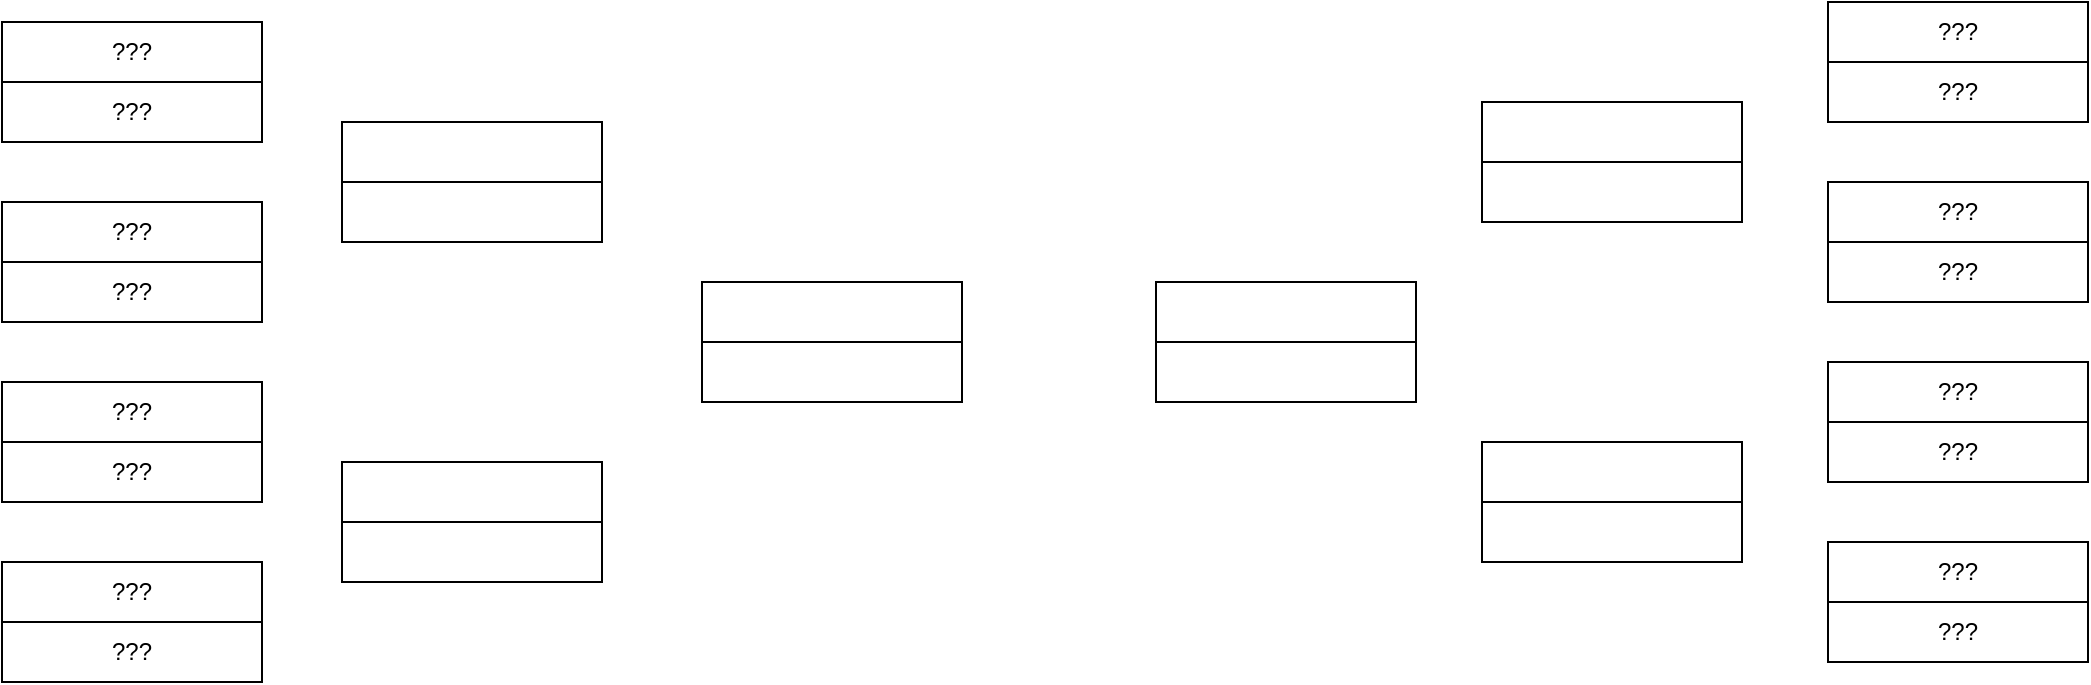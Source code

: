 <mxfile>
    <diagram id="_pIAKgVLLPdSsQvXtuNI" name="Page-1">
        <mxGraphModel dx="1088" dy="617" grid="1" gridSize="10" guides="1" tooltips="1" connect="1" arrows="1" fold="1" page="1" pageScale="1" pageWidth="1654" pageHeight="2336" math="0" shadow="0">
            <root>
                <mxCell id="0"/>
                <mxCell id="1" parent="0"/>
                <mxCell id="2" value="???" style="rounded=0;whiteSpace=wrap;html=1;" parent="1" vertex="1">
                    <mxGeometry x="120" y="50" width="130" height="30" as="geometry"/>
                </mxCell>
                <mxCell id="3" value="???" style="rounded=0;whiteSpace=wrap;html=1;" parent="1" vertex="1">
                    <mxGeometry x="120" y="80" width="130" height="30" as="geometry"/>
                </mxCell>
                <mxCell id="4" value="???" style="rounded=0;whiteSpace=wrap;html=1;" parent="1" vertex="1">
                    <mxGeometry x="120" y="140" width="130" height="30" as="geometry"/>
                </mxCell>
                <mxCell id="5" value="???" style="rounded=0;whiteSpace=wrap;html=1;" parent="1" vertex="1">
                    <mxGeometry x="120" y="170" width="130" height="30" as="geometry"/>
                </mxCell>
                <mxCell id="6" value="???" style="rounded=0;whiteSpace=wrap;html=1;" parent="1" vertex="1">
                    <mxGeometry x="120" y="230" width="130" height="30" as="geometry"/>
                </mxCell>
                <mxCell id="7" value="???" style="rounded=0;whiteSpace=wrap;html=1;" parent="1" vertex="1">
                    <mxGeometry x="120" y="260" width="130" height="30" as="geometry"/>
                </mxCell>
                <mxCell id="8" value="???" style="rounded=0;whiteSpace=wrap;html=1;" parent="1" vertex="1">
                    <mxGeometry x="120" y="320" width="130" height="30" as="geometry"/>
                </mxCell>
                <mxCell id="9" value="???" style="rounded=0;whiteSpace=wrap;html=1;" parent="1" vertex="1">
                    <mxGeometry x="120" y="350" width="130" height="30" as="geometry"/>
                </mxCell>
                <mxCell id="10" value="" style="rounded=0;whiteSpace=wrap;html=1;" parent="1" vertex="1">
                    <mxGeometry x="290" y="100" width="130" height="30" as="geometry"/>
                </mxCell>
                <mxCell id="11" value="" style="rounded=0;whiteSpace=wrap;html=1;" parent="1" vertex="1">
                    <mxGeometry x="290" y="130" width="130" height="30" as="geometry"/>
                </mxCell>
                <mxCell id="12" value="" style="rounded=0;whiteSpace=wrap;html=1;" parent="1" vertex="1">
                    <mxGeometry x="470" y="180" width="130" height="30" as="geometry"/>
                </mxCell>
                <mxCell id="13" value="" style="rounded=0;whiteSpace=wrap;html=1;" parent="1" vertex="1">
                    <mxGeometry x="470" y="210" width="130" height="30" as="geometry"/>
                </mxCell>
                <mxCell id="14" value="" style="rounded=0;whiteSpace=wrap;html=1;" parent="1" vertex="1">
                    <mxGeometry x="290" y="270" width="130" height="30" as="geometry"/>
                </mxCell>
                <mxCell id="15" value="" style="rounded=0;whiteSpace=wrap;html=1;" parent="1" vertex="1">
                    <mxGeometry x="290" y="300" width="130" height="30" as="geometry"/>
                </mxCell>
                <mxCell id="16" value="???" style="rounded=0;whiteSpace=wrap;html=1;" parent="1" vertex="1">
                    <mxGeometry x="1033" y="40" width="130" height="30" as="geometry"/>
                </mxCell>
                <mxCell id="17" value="???" style="rounded=0;whiteSpace=wrap;html=1;" parent="1" vertex="1">
                    <mxGeometry x="1033" y="70" width="130" height="30" as="geometry"/>
                </mxCell>
                <mxCell id="18" value="???" style="rounded=0;whiteSpace=wrap;html=1;" parent="1" vertex="1">
                    <mxGeometry x="1033" y="130" width="130" height="30" as="geometry"/>
                </mxCell>
                <mxCell id="19" value="???" style="rounded=0;whiteSpace=wrap;html=1;" parent="1" vertex="1">
                    <mxGeometry x="1033" y="160" width="130" height="30" as="geometry"/>
                </mxCell>
                <mxCell id="20" value="???" style="rounded=0;whiteSpace=wrap;html=1;" parent="1" vertex="1">
                    <mxGeometry x="1033" y="220" width="130" height="30" as="geometry"/>
                </mxCell>
                <mxCell id="21" value="???" style="rounded=0;whiteSpace=wrap;html=1;" parent="1" vertex="1">
                    <mxGeometry x="1033" y="250" width="130" height="30" as="geometry"/>
                </mxCell>
                <mxCell id="22" value="???" style="rounded=0;whiteSpace=wrap;html=1;" parent="1" vertex="1">
                    <mxGeometry x="1033" y="310" width="130" height="30" as="geometry"/>
                </mxCell>
                <mxCell id="23" value="???" style="rounded=0;whiteSpace=wrap;html=1;" parent="1" vertex="1">
                    <mxGeometry x="1033" y="340" width="130" height="30" as="geometry"/>
                </mxCell>
                <mxCell id="24" value="" style="rounded=0;whiteSpace=wrap;html=1;" parent="1" vertex="1">
                    <mxGeometry x="860" y="90" width="130" height="30" as="geometry"/>
                </mxCell>
                <mxCell id="25" value="" style="rounded=0;whiteSpace=wrap;html=1;" parent="1" vertex="1">
                    <mxGeometry x="860" y="120" width="130" height="30" as="geometry"/>
                </mxCell>
                <mxCell id="26" value="" style="rounded=0;whiteSpace=wrap;html=1;" parent="1" vertex="1">
                    <mxGeometry x="697" y="180" width="130" height="30" as="geometry"/>
                </mxCell>
                <mxCell id="27" value="" style="rounded=0;whiteSpace=wrap;html=1;" parent="1" vertex="1">
                    <mxGeometry x="697" y="210" width="130" height="30" as="geometry"/>
                </mxCell>
                <mxCell id="28" value="" style="rounded=0;whiteSpace=wrap;html=1;" parent="1" vertex="1">
                    <mxGeometry x="860" y="260" width="130" height="30" as="geometry"/>
                </mxCell>
                <mxCell id="29" value="" style="rounded=0;whiteSpace=wrap;html=1;" parent="1" vertex="1">
                    <mxGeometry x="860" y="290" width="130" height="30" as="geometry"/>
                </mxCell>
            </root>
        </mxGraphModel>
    </diagram>
</mxfile>
